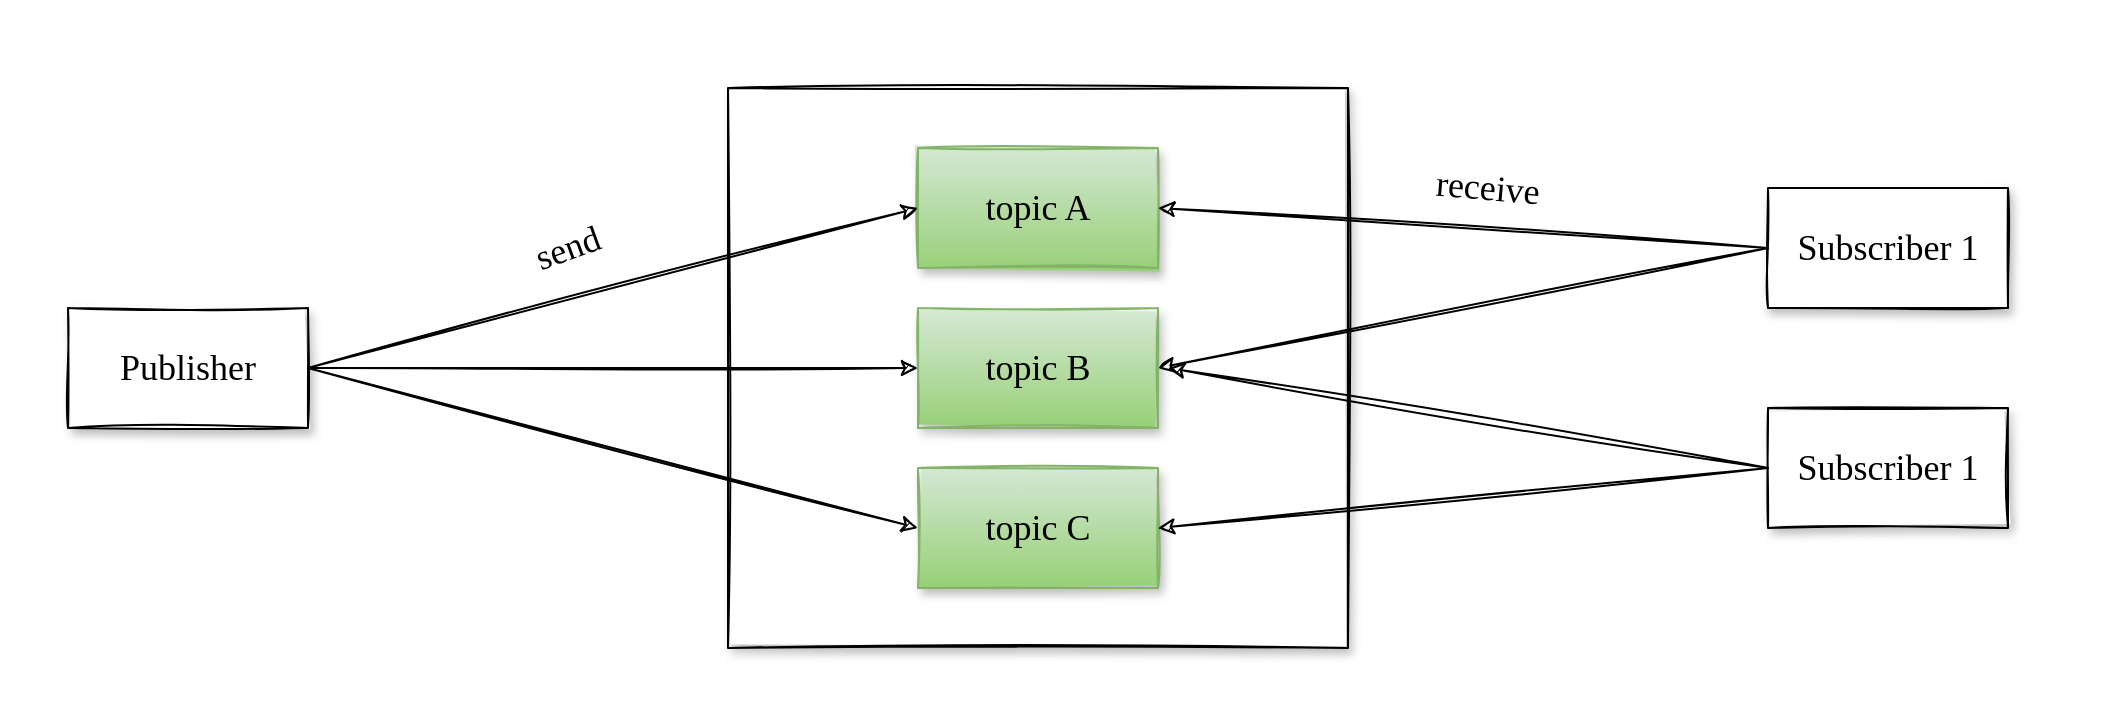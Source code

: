 <mxfile version="14.4.2" type="device"><diagram id="yOe39t_GyPjh3PTEHe55" name="Page-1"><mxGraphModel dx="1426" dy="746" grid="1" gridSize="10" guides="1" tooltips="1" connect="1" arrows="1" fold="1" page="1" pageScale="1" pageWidth="827" pageHeight="1169" math="0" shadow="0"><root><mxCell id="0"/><mxCell id="1" parent="0"/><mxCell id="nBTvyShO1uk2owR6HUYT-16" value="" style="rounded=0;whiteSpace=wrap;html=1;shadow=1;sketch=1;fillColor=none;strokeColor=none;" parent="1" vertex="1"><mxGeometry x="80" y="160" width="1040" height="350" as="geometry"/></mxCell><mxCell id="nBTvyShO1uk2owR6HUYT-1" value="&lt;font face=&quot;Comic Sans MS&quot; style=&quot;font-size: 18px&quot;&gt;Publisher&lt;/font&gt;" style="rounded=0;whiteSpace=wrap;html=1;sketch=1;shadow=1;" parent="1" vertex="1"><mxGeometry x="110" y="310" width="120" height="60" as="geometry"/></mxCell><mxCell id="nBTvyShO1uk2owR6HUYT-2" value="" style="rounded=0;whiteSpace=wrap;html=1;sketch=1;shadow=1;" parent="1" vertex="1"><mxGeometry x="440" y="200" width="310" height="280" as="geometry"/></mxCell><mxCell id="nBTvyShO1uk2owR6HUYT-3" value="&lt;font face=&quot;Comic Sans MS&quot; style=&quot;font-size: 18px&quot;&gt;topic A&lt;/font&gt;" style="rounded=0;whiteSpace=wrap;html=1;sketch=1;shadow=1;gradientColor=#97d077;fillColor=#d5e8d4;strokeColor=#82b366;" parent="1" vertex="1"><mxGeometry x="535" y="230" width="120" height="60" as="geometry"/></mxCell><mxCell id="nBTvyShO1uk2owR6HUYT-4" value="&lt;font face=&quot;Comic Sans MS&quot; style=&quot;font-size: 18px&quot;&gt;topic B&lt;/font&gt;" style="rounded=0;whiteSpace=wrap;html=1;sketch=1;shadow=1;gradientColor=#97d077;fillColor=#d5e8d4;strokeColor=#82b366;" parent="1" vertex="1"><mxGeometry x="535" y="310" width="120" height="60" as="geometry"/></mxCell><mxCell id="nBTvyShO1uk2owR6HUYT-5" value="&lt;font face=&quot;Comic Sans MS&quot; style=&quot;font-size: 18px&quot;&gt;topic C&lt;/font&gt;" style="rounded=0;whiteSpace=wrap;html=1;sketch=1;shadow=1;gradientColor=#97d077;fillColor=#d5e8d4;strokeColor=#82b366;" parent="1" vertex="1"><mxGeometry x="535" y="390" width="120" height="60" as="geometry"/></mxCell><mxCell id="nBTvyShO1uk2owR6HUYT-6" value="" style="endArrow=classic;html=1;entryX=0;entryY=0.5;entryDx=0;entryDy=0;exitX=1;exitY=0.5;exitDx=0;exitDy=0;sketch=1;" parent="1" source="nBTvyShO1uk2owR6HUYT-1" target="nBTvyShO1uk2owR6HUYT-4" edge="1"><mxGeometry width="50" height="50" relative="1" as="geometry"><mxPoint x="110" y="510" as="sourcePoint"/><mxPoint x="160" y="460" as="targetPoint"/></mxGeometry></mxCell><mxCell id="nBTvyShO1uk2owR6HUYT-7" value="" style="endArrow=classic;html=1;entryX=0;entryY=0.5;entryDx=0;entryDy=0;sketch=1;" parent="1" target="nBTvyShO1uk2owR6HUYT-3" edge="1"><mxGeometry width="50" height="50" relative="1" as="geometry"><mxPoint x="230" y="340" as="sourcePoint"/><mxPoint x="545" y="350" as="targetPoint"/></mxGeometry></mxCell><mxCell id="nBTvyShO1uk2owR6HUYT-8" value="" style="endArrow=classic;html=1;entryX=0;entryY=0.5;entryDx=0;entryDy=0;exitX=1;exitY=0.5;exitDx=0;exitDy=0;sketch=1;" parent="1" source="nBTvyShO1uk2owR6HUYT-1" target="nBTvyShO1uk2owR6HUYT-5" edge="1"><mxGeometry width="50" height="50" relative="1" as="geometry"><mxPoint x="250" y="360" as="sourcePoint"/><mxPoint x="555" y="360" as="targetPoint"/></mxGeometry></mxCell><mxCell id="nBTvyShO1uk2owR6HUYT-9" value="&lt;font face=&quot;Comic Sans MS&quot; style=&quot;font-size: 18px&quot;&gt;Subscriber 1&lt;/font&gt;" style="rounded=0;whiteSpace=wrap;html=1;sketch=1;shadow=1;" parent="1" vertex="1"><mxGeometry x="960" y="250" width="120" height="60" as="geometry"/></mxCell><mxCell id="nBTvyShO1uk2owR6HUYT-10" value="&lt;font face=&quot;Comic Sans MS&quot; style=&quot;font-size: 18px&quot;&gt;Subscriber 1&lt;/font&gt;" style="rounded=0;whiteSpace=wrap;html=1;sketch=1;shadow=1;" parent="1" vertex="1"><mxGeometry x="960" y="360" width="120" height="60" as="geometry"/></mxCell><mxCell id="nBTvyShO1uk2owR6HUYT-11" value="" style="endArrow=classic;html=1;entryX=1;entryY=0.5;entryDx=0;entryDy=0;sketch=1;exitX=0;exitY=0.5;exitDx=0;exitDy=0;" parent="1" source="nBTvyShO1uk2owR6HUYT-9" target="nBTvyShO1uk2owR6HUYT-3" edge="1"><mxGeometry width="50" height="50" relative="1" as="geometry"><mxPoint x="240" y="350" as="sourcePoint"/><mxPoint x="545" y="270" as="targetPoint"/></mxGeometry></mxCell><mxCell id="nBTvyShO1uk2owR6HUYT-13" value="" style="endArrow=classic;html=1;entryX=1;entryY=0.5;entryDx=0;entryDy=0;sketch=1;exitX=0;exitY=0.5;exitDx=0;exitDy=0;" parent="1" source="nBTvyShO1uk2owR6HUYT-9" target="nBTvyShO1uk2owR6HUYT-4" edge="1"><mxGeometry width="50" height="50" relative="1" as="geometry"><mxPoint x="970" y="290" as="sourcePoint"/><mxPoint x="665" y="270" as="targetPoint"/></mxGeometry></mxCell><mxCell id="nBTvyShO1uk2owR6HUYT-14" value="" style="endArrow=classic;html=1;sketch=1;exitX=0;exitY=0.5;exitDx=0;exitDy=0;" parent="1" source="nBTvyShO1uk2owR6HUYT-10" edge="1"><mxGeometry width="50" height="50" relative="1" as="geometry"><mxPoint x="980" y="300" as="sourcePoint"/><mxPoint x="660" y="340" as="targetPoint"/></mxGeometry></mxCell><mxCell id="nBTvyShO1uk2owR6HUYT-15" value="" style="endArrow=classic;html=1;entryX=1;entryY=0.5;entryDx=0;entryDy=0;sketch=1;exitX=0;exitY=0.5;exitDx=0;exitDy=0;" parent="1" source="nBTvyShO1uk2owR6HUYT-10" target="nBTvyShO1uk2owR6HUYT-5" edge="1"><mxGeometry width="50" height="50" relative="1" as="geometry"><mxPoint x="990" y="310" as="sourcePoint"/><mxPoint x="685" y="290" as="targetPoint"/></mxGeometry></mxCell><mxCell id="277a-ho_xwEYc73p_ArW-1" value="&lt;font face=&quot;Comic Sans MS&quot; style=&quot;font-size: 18px&quot;&gt;send&lt;/font&gt;" style="text;html=1;strokeColor=none;fillColor=none;align=center;verticalAlign=middle;whiteSpace=wrap;rounded=0;rotation=340;" vertex="1" parent="1"><mxGeometry x="340" y="270" width="40" height="20" as="geometry"/></mxCell><mxCell id="277a-ho_xwEYc73p_ArW-2" value="&lt;font face=&quot;Comic Sans MS&quot; style=&quot;font-size: 18px&quot;&gt;receive&lt;/font&gt;" style="text;html=1;strokeColor=none;fillColor=none;align=center;verticalAlign=middle;whiteSpace=wrap;rounded=0;rotation=5;" vertex="1" parent="1"><mxGeometry x="800" y="240" width="40" height="20" as="geometry"/></mxCell></root></mxGraphModel></diagram></mxfile>